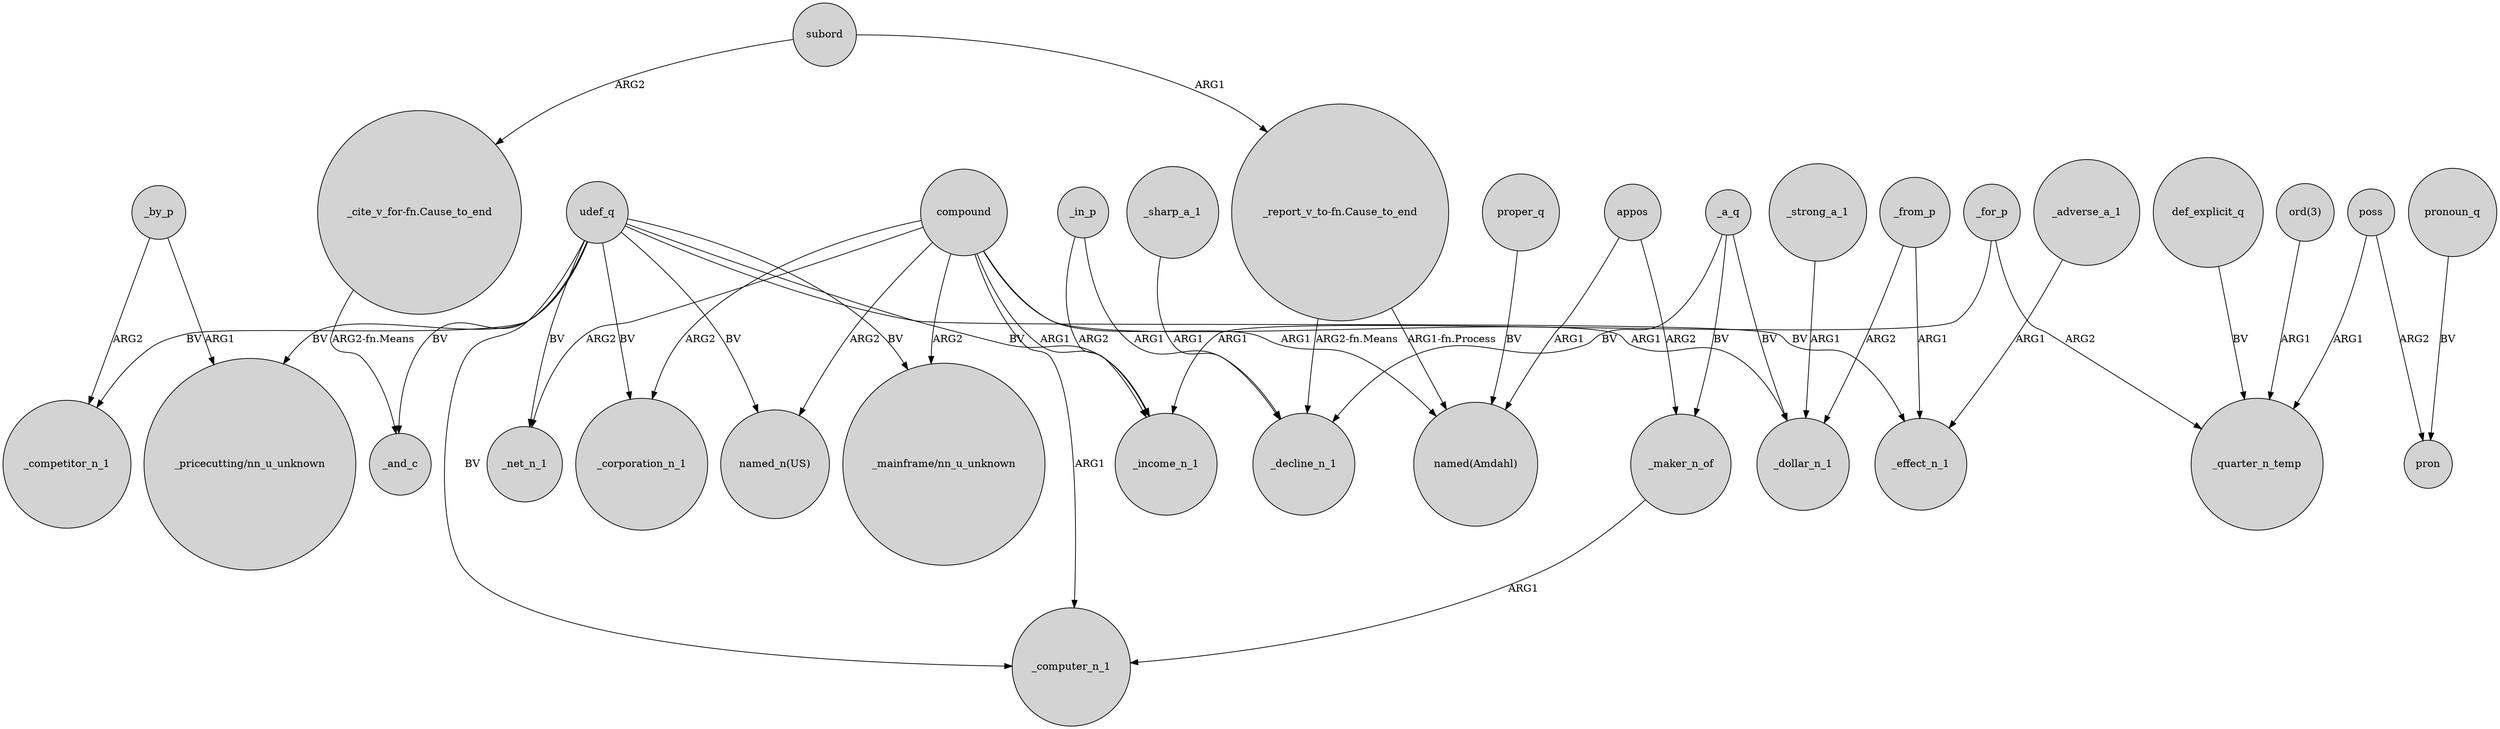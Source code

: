 digraph {
	node [shape=circle style=filled]
	udef_q -> "_pricecutting/nn_u_unknown" [label=BV]
	compound -> _computer_n_1 [label=ARG1]
	_a_q -> _dollar_n_1 [label=BV]
	"ord(3)" -> _quarter_n_temp [label=ARG1]
	compound -> _net_n_1 [label=ARG2]
	_from_p -> _effect_n_1 [label=ARG1]
	compound -> _dollar_n_1 [label=ARG1]
	udef_q -> _income_n_1 [label=BV]
	_from_p -> _dollar_n_1 [label=ARG2]
	_in_p -> _income_n_1 [label=ARG2]
	_for_p -> _income_n_1 [label=ARG1]
	subord -> "_report_v_to-fn.Cause_to_end" [label=ARG1]
	appos -> "named(Amdahl)" [label=ARG1]
	udef_q -> _and_c [label=BV]
	_a_q -> _decline_n_1 [label=BV]
	udef_q -> "_mainframe/nn_u_unknown" [label=BV]
	_in_p -> _decline_n_1 [label=ARG1]
	"_report_v_to-fn.Cause_to_end" -> _decline_n_1 [label="ARG2-fn.Means"]
	_maker_n_of -> _computer_n_1 [label=ARG1]
	pronoun_q -> pron [label=BV]
	"_report_v_to-fn.Cause_to_end" -> "named(Amdahl)" [label="ARG1-fn.Process"]
	poss -> pron [label=ARG2]
	compound -> _income_n_1 [label=ARG1]
	_for_p -> _quarter_n_temp [label=ARG2]
	_by_p -> _competitor_n_1 [label=ARG2]
	_sharp_a_1 -> _decline_n_1 [label=ARG1]
	_adverse_a_1 -> _effect_n_1 [label=ARG1]
	appos -> _maker_n_of [label=ARG2]
	udef_q -> _net_n_1 [label=BV]
	compound -> "named(Amdahl)" [label=ARG1]
	def_explicit_q -> _quarter_n_temp [label=BV]
	udef_q -> _computer_n_1 [label=BV]
	proper_q -> "named(Amdahl)" [label=BV]
	udef_q -> _effect_n_1 [label=BV]
	"_cite_v_for-fn.Cause_to_end" -> _and_c [label="ARG2-fn.Means"]
	poss -> _quarter_n_temp [label=ARG1]
	compound -> _corporation_n_1 [label=ARG2]
	_strong_a_1 -> _dollar_n_1 [label=ARG1]
	udef_q -> _corporation_n_1 [label=BV]
	udef_q -> _competitor_n_1 [label=BV]
	compound -> "_mainframe/nn_u_unknown" [label=ARG2]
	subord -> "_cite_v_for-fn.Cause_to_end" [label=ARG2]
	_by_p -> "_pricecutting/nn_u_unknown" [label=ARG1]
	compound -> "named_n(US)" [label=ARG2]
	_a_q -> _maker_n_of [label=BV]
	udef_q -> "named_n(US)" [label=BV]
}
